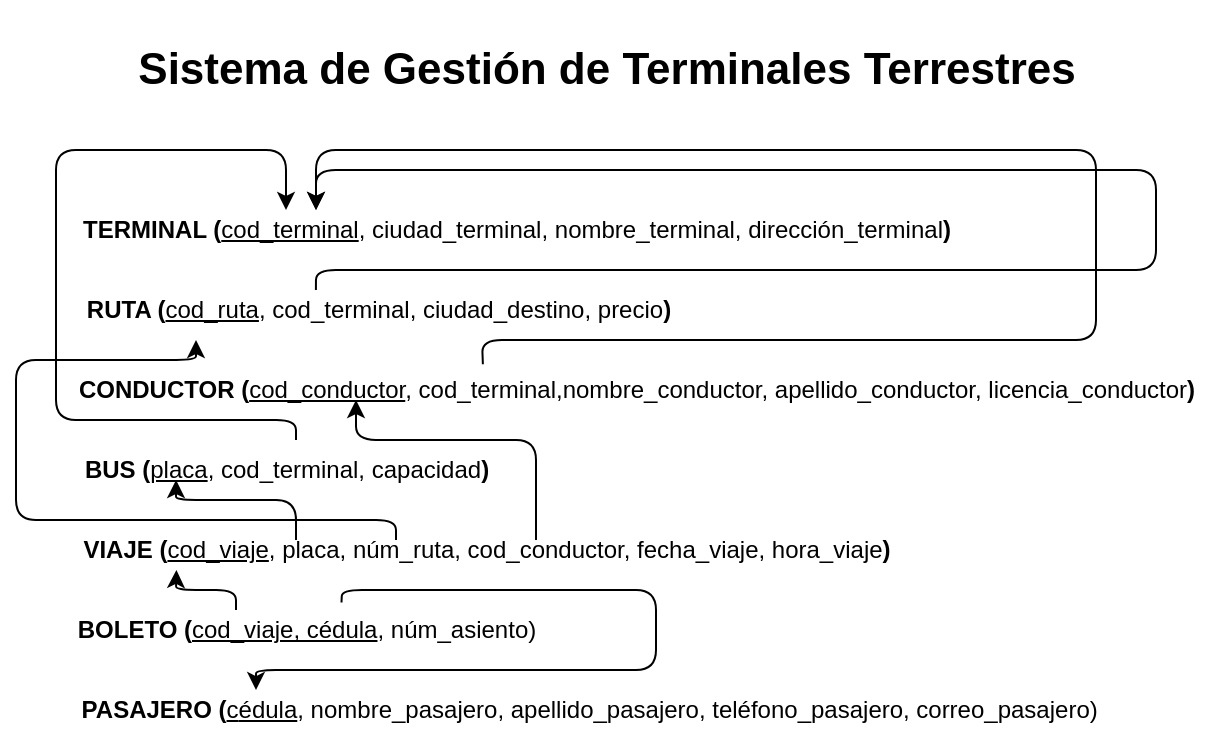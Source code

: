 <mxfile>
    <diagram id="9xawf11EgOydYplsZZsw" name="Page-1">
        <mxGraphModel dx="903" dy="496" grid="0" gridSize="10" guides="1" tooltips="1" connect="1" arrows="1" fold="1" page="1" pageScale="1" pageWidth="720" pageHeight="420" math="0" shadow="0">
            <root>
                <mxCell id="0"/>
                <mxCell id="1" parent="0"/>
                <mxCell id="3" value="&lt;b&gt;TERMINAL (&lt;/b&gt;&lt;u&gt;cod_terminal&lt;/u&gt;, ciudad_terminal, nombre_terminal, dirección_terminal&lt;b&gt;)&lt;/b&gt;" style="text;html=1;align=center;verticalAlign=middle;resizable=0;points=[];autosize=1;strokeColor=none;fillColor=none;" parent="1" vertex="1">
                    <mxGeometry x="70" y="125" width="460" height="30" as="geometry"/>
                </mxCell>
                <mxCell id="4" value="&lt;b&gt;BUS (&lt;/b&gt;&lt;u&gt;placa&lt;/u&gt;, cod_terminal, capacidad&lt;b&gt;)&lt;/b&gt;" style="text;html=1;align=center;verticalAlign=middle;resizable=0;points=[];autosize=1;strokeColor=none;fillColor=none;" parent="1" vertex="1">
                    <mxGeometry x="70" y="245" width="230" height="30" as="geometry"/>
                </mxCell>
                <mxCell id="34" style="edgeStyle=none;html=1;entryX=0.261;entryY=0.667;entryDx=0;entryDy=0;entryPerimeter=0;" parent="1" target="4" edge="1">
                    <mxGeometry relative="1" as="geometry">
                        <mxPoint x="190" y="295" as="sourcePoint"/>
                        <Array as="points">
                            <mxPoint x="190" y="275"/>
                            <mxPoint x="160" y="275"/>
                            <mxPoint x="130" y="275"/>
                        </Array>
                    </mxGeometry>
                </mxCell>
                <mxCell id="40" style="edgeStyle=none;html=1;" parent="1" edge="1">
                    <mxGeometry relative="1" as="geometry">
                        <mxPoint x="310" y="295" as="sourcePoint"/>
                        <mxPoint x="220" y="225" as="targetPoint"/>
                        <Array as="points">
                            <mxPoint x="310" y="245"/>
                            <mxPoint x="220" y="245"/>
                        </Array>
                    </mxGeometry>
                </mxCell>
                <mxCell id="5" value="&lt;b&gt;VIAJE (&lt;/b&gt;&lt;u&gt;cod_viaje&lt;/u&gt;, placa, núm_ruta, cod_conductor, fecha_viaje, hora_viaje&lt;b&gt;)&lt;/b&gt;" style="text;html=1;align=center;verticalAlign=middle;resizable=0;points=[];autosize=1;strokeColor=none;fillColor=none;" parent="1" vertex="1">
                    <mxGeometry x="70" y="285" width="430" height="30" as="geometry"/>
                </mxCell>
                <mxCell id="37" style="edgeStyle=none;html=1;exitX=0.368;exitY=0.07;exitDx=0;exitDy=0;exitPerimeter=0;" parent="1" source="6" edge="1">
                    <mxGeometry relative="1" as="geometry">
                        <mxPoint x="200" y="130" as="targetPoint"/>
                        <Array as="points">
                            <mxPoint x="283" y="195"/>
                            <mxPoint x="360" y="195"/>
                            <mxPoint x="430" y="195"/>
                            <mxPoint x="510" y="195"/>
                            <mxPoint x="590" y="195"/>
                            <mxPoint x="590" y="100"/>
                            <mxPoint x="430" y="100"/>
                            <mxPoint x="200" y="100"/>
                        </Array>
                    </mxGeometry>
                </mxCell>
                <mxCell id="6" value="&lt;b&gt;CONDUCTOR (&lt;/b&gt;&lt;u&gt;cod_conductor&lt;/u&gt;, cod_terminal,nombre_conductor, apellido&lt;span style=&quot;color: rgb(0, 0, 0);&quot;&gt;_conductor&lt;/span&gt;, licencia_conductor&lt;b&gt;)&lt;/b&gt;" style="text;html=1;align=center;verticalAlign=middle;resizable=0;points=[];autosize=1;strokeColor=none;fillColor=none;" parent="1" vertex="1">
                    <mxGeometry x="70" y="205" width="580" height="30" as="geometry"/>
                </mxCell>
                <mxCell id="7" value="&lt;b&gt;PASAJERO (&lt;/b&gt;&lt;u&gt;c&lt;/u&gt;&lt;u&gt;édula&lt;/u&gt;, nombre_pasajero, apellido&lt;span style=&quot;color: rgb(0, 0, 0);&quot;&gt;_pasajero,&amp;nbsp;&lt;/span&gt;&lt;span style=&quot;color: rgb(0, 0, 0); text-wrap-mode: wrap;&quot;&gt;teléfono_pasajero,&amp;nbsp;&lt;/span&gt;" style="text;html=1;align=center;verticalAlign=middle;resizable=0;points=[];autosize=1;strokeColor=none;fillColor=none;" parent="1" vertex="1">
                    <mxGeometry x="71" y="365" width="440" height="30" as="geometry"/>
                </mxCell>
                <mxCell id="9" value="&lt;h2&gt;&lt;b&gt;&lt;font style=&quot;font-size: 22px;&quot;&gt;Sistema de Gestión de Terminales Terrestres&lt;/font&gt;&lt;/b&gt;&lt;/h2&gt;" style="text;html=1;align=center;verticalAlign=middle;resizable=0;points=[];autosize=1;strokeColor=none;fillColor=none;" parent="1" vertex="1">
                    <mxGeometry x="100" y="25" width="490" height="70" as="geometry"/>
                </mxCell>
                <mxCell id="28" value="&lt;b&gt;BOLETO (&lt;/b&gt;&lt;u style=&quot;&quot;&gt;cod_viaje, cédula&lt;/u&gt;, núm_asiento&lt;span style=&quot;color: rgb(0, 0, 0); text-wrap-mode: wrap;&quot;&gt;)&lt;/span&gt;" style="text;html=1;align=center;verticalAlign=middle;resizable=0;points=[];autosize=1;strokeColor=none;fillColor=none;" parent="1" vertex="1">
                    <mxGeometry x="70" y="325" width="250" height="30" as="geometry"/>
                </mxCell>
                <mxCell id="39" style="edgeStyle=none;html=1;startArrow=classic;startFill=1;endArrow=none;endFill=0;" parent="1" source="29" edge="1">
                    <mxGeometry relative="1" as="geometry">
                        <mxPoint x="240" y="295" as="targetPoint"/>
                        <Array as="points">
                            <mxPoint x="140" y="195"/>
                            <mxPoint x="140" y="205"/>
                            <mxPoint x="100" y="205"/>
                            <mxPoint x="50" y="205"/>
                            <mxPoint x="50" y="285"/>
                            <mxPoint x="240" y="285"/>
                        </Array>
                    </mxGeometry>
                </mxCell>
                <mxCell id="29" value="&lt;b&gt;RUTA (&lt;/b&gt;&lt;u&gt;cod_ruta&lt;/u&gt;, cod_terminal, ciudad_destino, precio&lt;b&gt;)&lt;/b&gt;" style="text;html=1;align=center;verticalAlign=middle;resizable=0;points=[];autosize=1;strokeColor=none;fillColor=none;" parent="1" vertex="1">
                    <mxGeometry x="71" y="165" width="320" height="30" as="geometry"/>
                </mxCell>
                <mxCell id="33" style="edgeStyle=none;html=1;entryX=0.14;entryY=0.833;entryDx=0;entryDy=0;entryPerimeter=0;" parent="1" target="5" edge="1">
                    <mxGeometry relative="1" as="geometry">
                        <mxPoint x="160" y="330" as="sourcePoint"/>
                        <Array as="points">
                            <mxPoint x="160" y="320"/>
                            <mxPoint x="130" y="320"/>
                        </Array>
                    </mxGeometry>
                </mxCell>
                <mxCell id="35" style="edgeStyle=none;html=1;" parent="1" edge="1">
                    <mxGeometry relative="1" as="geometry">
                        <mxPoint x="190" y="245" as="sourcePoint"/>
                        <Array as="points">
                            <mxPoint x="190" y="235"/>
                            <mxPoint x="70" y="235"/>
                            <mxPoint x="70" y="100"/>
                            <mxPoint x="185" y="100"/>
                        </Array>
                        <mxPoint x="185" y="130" as="targetPoint"/>
                    </mxGeometry>
                </mxCell>
                <mxCell id="42" value="" style="endArrow=classic;html=1;exitX=0.403;exitY=0.167;exitDx=0;exitDy=0;exitPerimeter=0;" edge="1" parent="1" source="29">
                    <mxGeometry width="50" height="50" relative="1" as="geometry">
                        <mxPoint x="610" y="340" as="sourcePoint"/>
                        <mxPoint x="200" y="130" as="targetPoint"/>
                        <Array as="points">
                            <mxPoint x="200" y="160"/>
                            <mxPoint x="620" y="160"/>
                            <mxPoint x="620" y="110"/>
                            <mxPoint x="200" y="110"/>
                        </Array>
                    </mxGeometry>
                </mxCell>
                <mxCell id="45" value="&lt;span style=&quot;scrollbar-color: rgb(226, 226, 226) rgb(251, 251, 251); text-wrap-mode: wrap; color: rgb(0, 0, 0);&quot;&gt;correo&lt;/span&gt;&lt;span style=&quot;scrollbar-color: rgb(226, 226, 226) rgb(251, 251, 251); text-wrap-mode: wrap; color: rgb(0, 0, 0);&quot;&gt;_pasajero)&lt;/span&gt;" style="text;html=1;align=center;verticalAlign=middle;resizable=0;points=[];autosize=1;strokeColor=none;fillColor=none;" vertex="1" parent="1">
                    <mxGeometry x="490" y="365" width="110" height="30" as="geometry"/>
                </mxCell>
                <mxCell id="46" value="" style="endArrow=classic;html=1;exitX=0.571;exitY=0.043;exitDx=0;exitDy=0;exitPerimeter=0;entryX=0.225;entryY=0.167;entryDx=0;entryDy=0;entryPerimeter=0;" edge="1" parent="1" source="28" target="7">
                    <mxGeometry width="50" height="50" relative="1" as="geometry">
                        <mxPoint x="220" y="350" as="sourcePoint"/>
                        <mxPoint x="170" y="370" as="targetPoint"/>
                        <Array as="points">
                            <mxPoint x="213" y="320"/>
                            <mxPoint x="370" y="320"/>
                            <mxPoint x="370" y="360"/>
                            <mxPoint x="170" y="360"/>
                        </Array>
                    </mxGeometry>
                </mxCell>
            </root>
        </mxGraphModel>
    </diagram>
</mxfile>